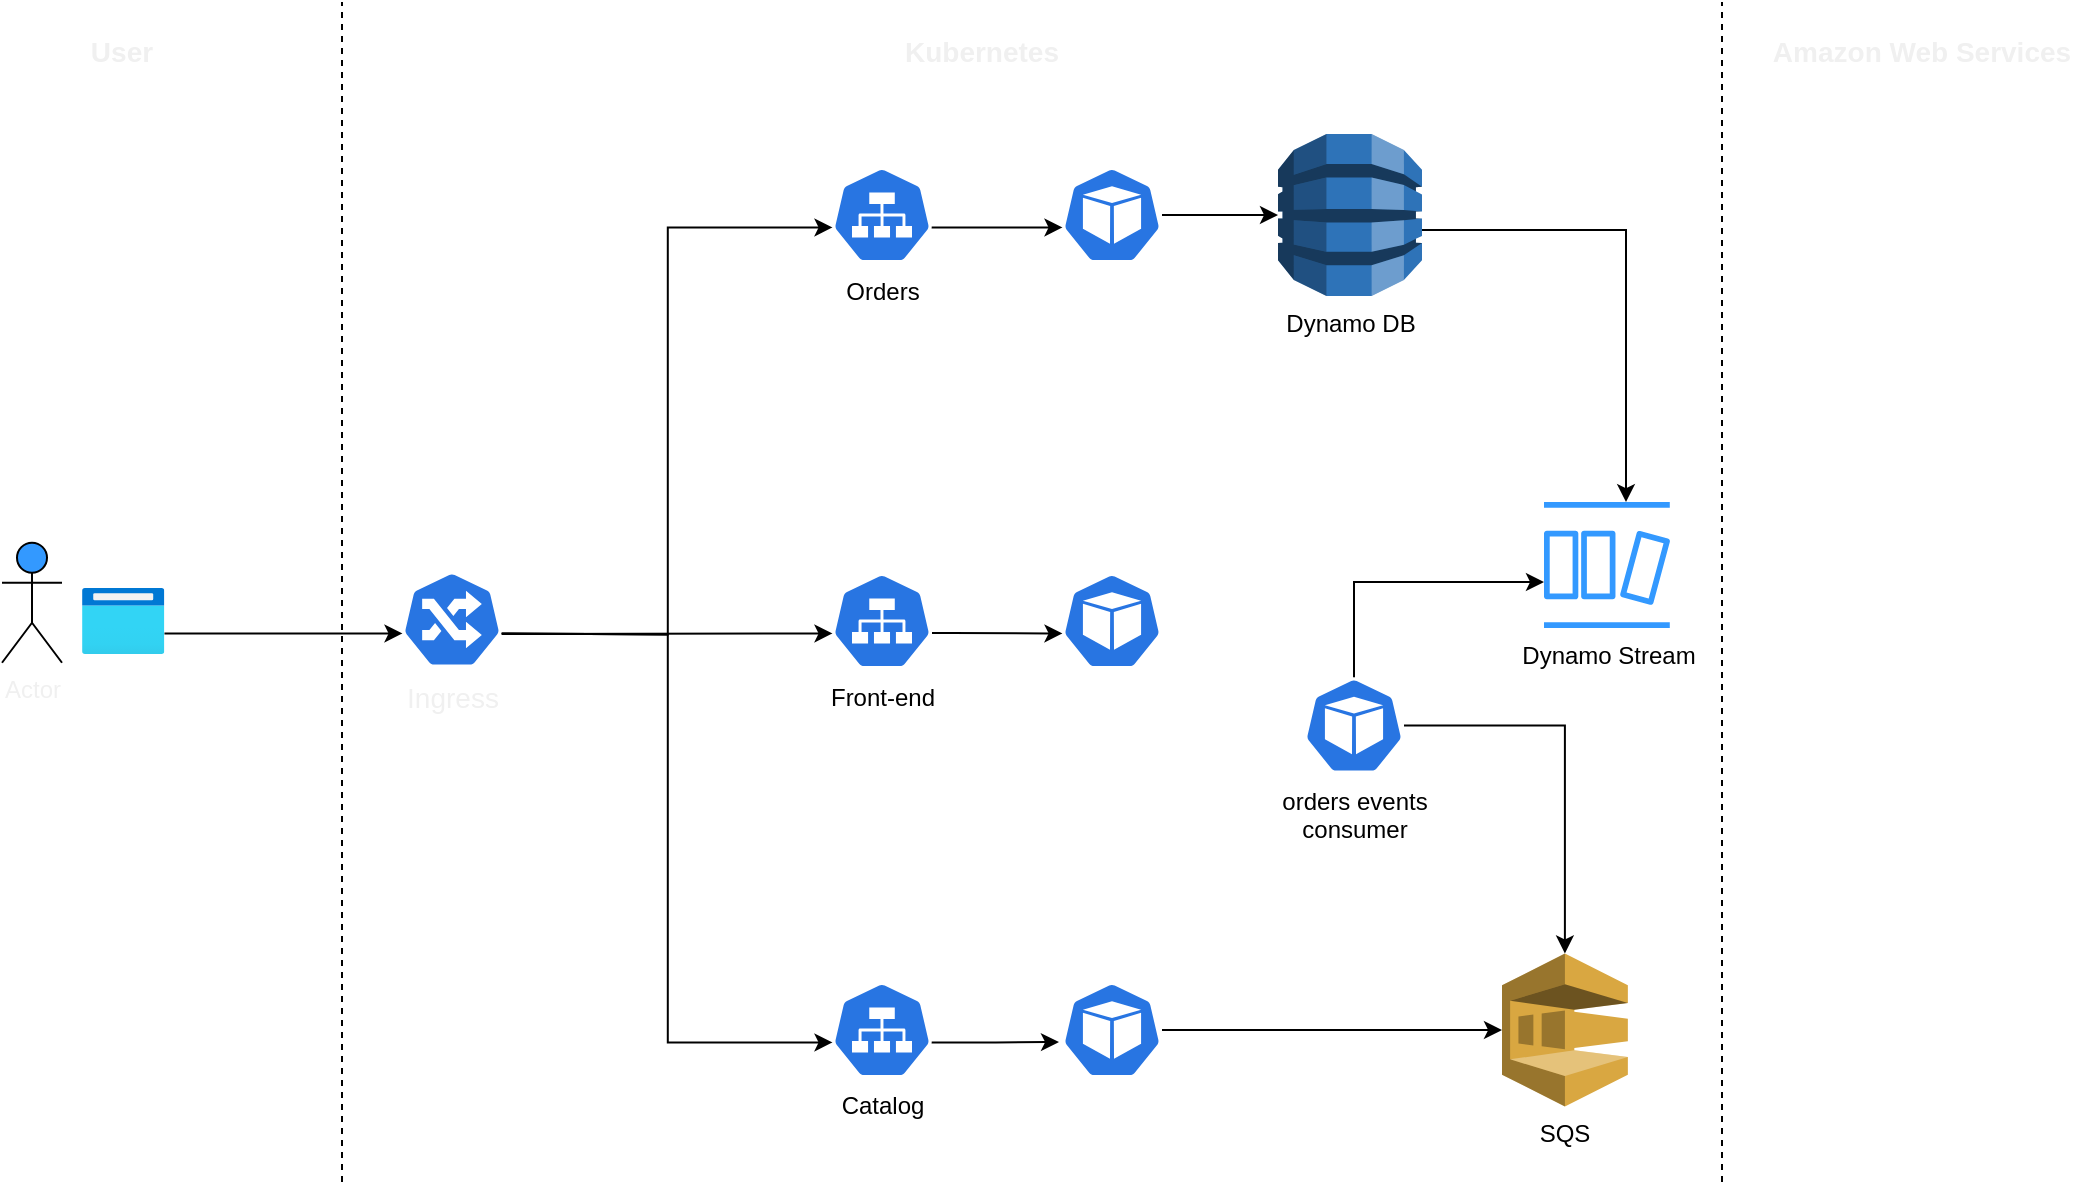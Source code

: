 <mxfile version="20.3.0" type="device" pages="3"><diagram id="LURpHjMVgLp3vt8OxQQe" name="state of the art - architecture"><mxGraphModel dx="1635" dy="968" grid="1" gridSize="10" guides="1" tooltips="1" connect="1" arrows="1" fold="1" page="1" pageScale="1" pageWidth="1169" pageHeight="827" math="0" shadow="0"><root><mxCell id="0"/><mxCell id="1" parent="0"/><mxCell id="G-2jnzjaqK_SUzTpdWfd-1" style="edgeStyle=orthogonalEdgeStyle;rounded=0;orthogonalLoop=1;jettySize=auto;html=1;" parent="1" source="L5nXGzB198jqmsUZRgFJ-2" target="wuwhMiPYtJ5AmwafnnV1-6" edge="1"><mxGeometry relative="1" as="geometry"/></mxCell><mxCell id="L5nXGzB198jqmsUZRgFJ-2" value="" style="sketch=0;html=1;dashed=0;whitespace=wrap;fillColor=#2875E2;strokeColor=#ffffff;points=[[0.005,0.63,0],[0.1,0.2,0],[0.9,0.2,0],[0.5,0,0],[0.995,0.63,0],[0.72,0.99,0],[0.5,1,0],[0.28,0.99,0]];shape=mxgraph.kubernetes.icon;prIcon=pod;verticalAlign=top;labelPosition=center;verticalLabelPosition=bottom;align=center;" parent="1" vertex="1"><mxGeometry x="560" y="242.5" width="50" height="48" as="geometry"/></mxCell><mxCell id="7RCWpFSDYaZzwiNU-_pe-1" style="edgeStyle=orthogonalEdgeStyle;rounded=0;orthogonalLoop=1;jettySize=auto;html=1;" parent="1" source="L5nXGzB198jqmsUZRgFJ-4" target="Q5NCvrnIoK_LNd7GcU_--1" edge="1"><mxGeometry relative="1" as="geometry"/></mxCell><mxCell id="L5nXGzB198jqmsUZRgFJ-4" value="" style="sketch=0;html=1;dashed=0;whitespace=wrap;fillColor=#2875E2;strokeColor=#ffffff;points=[[0.005,0.63,0],[0.1,0.2,0],[0.9,0.2,0],[0.5,0,0],[0.995,0.63,0],[0.72,0.99,0],[0.5,1,0],[0.28,0.99,0]];shape=mxgraph.kubernetes.icon;prIcon=pod;labelPosition=center;verticalLabelPosition=bottom;align=center;verticalAlign=top;" parent="1" vertex="1"><mxGeometry x="560" y="650" width="50" height="48" as="geometry"/></mxCell><mxCell id="L5nXGzB198jqmsUZRgFJ-37" style="edgeStyle=orthogonalEdgeStyle;rounded=0;orthogonalLoop=1;jettySize=auto;html=1;entryX=0.005;entryY=0.63;entryDx=0;entryDy=0;entryPerimeter=0;fontColor=default;exitX=0.995;exitY=0.63;exitDx=0;exitDy=0;exitPerimeter=0;" parent="1" source="L5nXGzB198jqmsUZRgFJ-29" target="L5nXGzB198jqmsUZRgFJ-2" edge="1"><mxGeometry relative="1" as="geometry"/></mxCell><mxCell id="L5nXGzB198jqmsUZRgFJ-29" value="&lt;div style=&quot;text-align: start;&quot;&gt;Orders&lt;/div&gt;" style="sketch=0;html=1;dashed=0;whitespace=wrap;fillColor=#2875E2;strokeColor=#ffffff;points=[[0.005,0.63,0],[0.1,0.2,0],[0.9,0.2,0],[0.5,0,0],[0.995,0.63,0],[0.72,0.99,0],[0.5,1,0],[0.28,0.99,0]];shape=mxgraph.kubernetes.icon;prIcon=svc;labelBackgroundColor=none;fontColor=default;labelPosition=center;verticalLabelPosition=bottom;align=center;verticalAlign=top;" parent="1" vertex="1"><mxGeometry x="445" y="242.5" width="50" height="48" as="geometry"/></mxCell><mxCell id="L5nXGzB198jqmsUZRgFJ-32" style="edgeStyle=orthogonalEdgeStyle;rounded=0;orthogonalLoop=1;jettySize=auto;html=1;fontColor=default;exitX=0.995;exitY=0.63;exitDx=0;exitDy=0;exitPerimeter=0;" parent="1" source="L5nXGzB198jqmsUZRgFJ-31" edge="1"><mxGeometry relative="1" as="geometry"><mxPoint x="558.5" y="680" as="targetPoint"/></mxGeometry></mxCell><mxCell id="L5nXGzB198jqmsUZRgFJ-31" value="Catalog" style="sketch=0;html=1;dashed=0;whitespace=wrap;fillColor=#2875E2;strokeColor=#ffffff;points=[[0.005,0.63,0],[0.1,0.2,0],[0.9,0.2,0],[0.5,0,0],[0.995,0.63,0],[0.72,0.99,0],[0.5,1,0],[0.28,0.99,0]];shape=mxgraph.kubernetes.icon;prIcon=svc;labelBackgroundColor=none;fontColor=default;labelPosition=center;verticalLabelPosition=bottom;align=center;verticalAlign=top;" parent="1" vertex="1"><mxGeometry x="445" y="650" width="50" height="48" as="geometry"/></mxCell><mxCell id="L5nXGzB198jqmsUZRgFJ-40" value="Actor" style="shape=umlActor;verticalLabelPosition=bottom;verticalAlign=top;html=1;outlineConnect=0;labelBackgroundColor=none;fontColor=#F0F0F0;fillColor=#3399FF;" parent="1" vertex="1"><mxGeometry x="30" y="430.38" width="30" height="60" as="geometry"/></mxCell><mxCell id="L5nXGzB198jqmsUZRgFJ-44" value="" style="endArrow=none;dashed=1;html=1;rounded=0;fontColor=#F0F0F0;" parent="1" edge="1"><mxGeometry width="50" height="50" relative="1" as="geometry"><mxPoint x="200" y="750" as="sourcePoint"/><mxPoint x="200" y="160" as="targetPoint"/></mxGeometry></mxCell><mxCell id="L5nXGzB198jqmsUZRgFJ-46" value="" style="endArrow=none;dashed=1;html=1;rounded=0;fontColor=#F0F0F0;" parent="1" edge="1"><mxGeometry width="50" height="50" relative="1" as="geometry"><mxPoint x="890" y="750" as="sourcePoint"/><mxPoint x="890" y="160" as="targetPoint"/></mxGeometry></mxCell><mxCell id="L5nXGzB198jqmsUZRgFJ-47" value="&lt;b&gt;User&lt;/b&gt;" style="text;html=1;strokeColor=none;fillColor=none;align=center;verticalAlign=middle;whiteSpace=wrap;rounded=0;labelBackgroundColor=none;fontColor=#F0F0F0;fontSize=14;" parent="1" vertex="1"><mxGeometry x="60" y="170" width="60" height="30" as="geometry"/></mxCell><mxCell id="L5nXGzB198jqmsUZRgFJ-48" value="&lt;b&gt;Kubernetes&lt;/b&gt;" style="text;html=1;strokeColor=none;fillColor=none;align=center;verticalAlign=middle;whiteSpace=wrap;rounded=0;labelBackgroundColor=none;fontColor=#F0F0F0;fontSize=14;" parent="1" vertex="1"><mxGeometry x="490" y="170" width="60" height="30" as="geometry"/></mxCell><mxCell id="L5nXGzB198jqmsUZRgFJ-49" value="&lt;b&gt;Amazon Web Services&lt;/b&gt;" style="text;html=1;strokeColor=none;fillColor=none;align=center;verticalAlign=middle;whiteSpace=wrap;rounded=0;labelBackgroundColor=none;fontColor=#F0F0F0;fontSize=14;" parent="1" vertex="1"><mxGeometry x="910" y="170" width="160" height="30" as="geometry"/></mxCell><mxCell id="Vsvx7D7dvz046QKCsdVy-6" style="edgeStyle=orthogonalEdgeStyle;rounded=0;orthogonalLoop=1;jettySize=auto;html=1;entryX=0.005;entryY=0.63;entryDx=0;entryDy=0;entryPerimeter=0;" parent="1" source="L5nXGzB198jqmsUZRgFJ-55" edge="1"><mxGeometry relative="1" as="geometry"><mxPoint x="230.25" y="475.74" as="targetPoint"/><Array as="points"><mxPoint x="171" y="476"/></Array></mxGeometry></mxCell><mxCell id="L5nXGzB198jqmsUZRgFJ-55" value="" style="aspect=fixed;html=1;points=[];align=center;image;fontSize=12;image=img/lib/azure2/general/Browser.svg;labelBackgroundColor=none;fontColor=#F0F0F0;fillColor=#3399FF;" parent="1" vertex="1"><mxGeometry x="70" y="453.01" width="41.22" height="32.98" as="geometry"/></mxCell><mxCell id="L5nXGzB198jqmsUZRgFJ-58" style="edgeStyle=orthogonalEdgeStyle;rounded=0;orthogonalLoop=1;jettySize=auto;html=1;entryX=0.005;entryY=0.63;entryDx=0;entryDy=0;entryPerimeter=0;fontSize=14;fontColor=#F0F0F0;" parent="1" source="L5nXGzB198jqmsUZRgFJ-56" target="L5nXGzB198jqmsUZRgFJ-57" edge="1"><mxGeometry relative="1" as="geometry"><Array as="points"><mxPoint x="505" y="475.5"/><mxPoint x="505" y="475.5"/></Array></mxGeometry></mxCell><mxCell id="L5nXGzB198jqmsUZRgFJ-56" value="&lt;div style=&quot;text-align: start;&quot;&gt;Front-end&lt;/div&gt;" style="sketch=0;html=1;dashed=0;whitespace=wrap;fillColor=#2875E2;strokeColor=#ffffff;points=[[0.005,0.63,0],[0.1,0.2,0],[0.9,0.2,0],[0.5,0,0],[0.995,0.63,0],[0.72,0.99,0],[0.5,1,0],[0.28,0.99,0]];shape=mxgraph.kubernetes.icon;prIcon=svc;labelBackgroundColor=none;fontColor=default;labelPosition=center;verticalLabelPosition=bottom;align=center;verticalAlign=top;" parent="1" vertex="1"><mxGeometry x="445" y="445.5" width="50" height="48" as="geometry"/></mxCell><mxCell id="L5nXGzB198jqmsUZRgFJ-57" value="" style="sketch=0;html=1;dashed=0;whitespace=wrap;fillColor=#2875E2;strokeColor=#ffffff;points=[[0.005,0.63,0],[0.1,0.2,0],[0.9,0.2,0],[0.5,0,0],[0.995,0.63,0],[0.72,0.99,0],[0.5,1,0],[0.28,0.99,0]];shape=mxgraph.kubernetes.icon;prIcon=pod;verticalAlign=top;labelPosition=center;verticalLabelPosition=bottom;align=center;" parent="1" vertex="1"><mxGeometry x="560" y="445.5" width="50" height="48" as="geometry"/></mxCell><mxCell id="Vsvx7D7dvz046QKCsdVy-3" style="edgeStyle=orthogonalEdgeStyle;rounded=0;orthogonalLoop=1;jettySize=auto;html=1;entryX=0.005;entryY=0.63;entryDx=0;entryDy=0;entryPerimeter=0;" parent="1" target="L5nXGzB198jqmsUZRgFJ-56" edge="1"><mxGeometry relative="1" as="geometry"><mxPoint x="280" y="476" as="sourcePoint"/><mxPoint x="350.25" y="475.74" as="targetPoint"/><Array as="points"><mxPoint x="290" y="476"/></Array></mxGeometry></mxCell><mxCell id="Vsvx7D7dvz046QKCsdVy-4" style="edgeStyle=orthogonalEdgeStyle;rounded=0;orthogonalLoop=1;jettySize=auto;html=1;entryX=0.005;entryY=0.63;entryDx=0;entryDy=0;entryPerimeter=0;exitX=0.995;exitY=0.63;exitDx=0;exitDy=0;exitPerimeter=0;" parent="1" target="L5nXGzB198jqmsUZRgFJ-29" edge="1"><mxGeometry relative="1" as="geometry"><mxPoint x="279.75" y="475.74" as="sourcePoint"/><mxPoint x="350.25" y="272.74" as="targetPoint"/></mxGeometry></mxCell><mxCell id="Vsvx7D7dvz046QKCsdVy-5" value="" style="edgeStyle=orthogonalEdgeStyle;rounded=0;orthogonalLoop=1;jettySize=auto;html=1;entryX=0.005;entryY=0.63;entryDx=0;entryDy=0;entryPerimeter=0;exitX=0.995;exitY=0.63;exitDx=0;exitDy=0;exitPerimeter=0;" parent="1" target="L5nXGzB198jqmsUZRgFJ-31" edge="1"><mxGeometry relative="1" as="geometry"><mxPoint x="279.75" y="475.74" as="sourcePoint"/><mxPoint x="350.25" y="680.24" as="targetPoint"/><Array as="points"/></mxGeometry></mxCell><mxCell id="Vsvx7D7dvz046QKCsdVy-7" value="Ingress" style="sketch=0;html=1;dashed=0;whitespace=wrap;fillColor=#2875E2;strokeColor=#ffffff;points=[[0.005,0.63,0],[0.1,0.2,0],[0.9,0.2,0],[0.5,0,0],[0.995,0.63,0],[0.72,0.99,0],[0.5,1,0],[0.28,0.99,0]];shape=mxgraph.kubernetes.icon;prIcon=ing;labelBackgroundColor=none;fontSize=14;fontColor=#F0F0F0;labelPosition=center;verticalLabelPosition=bottom;align=center;verticalAlign=top;" parent="1" vertex="1"><mxGeometry x="230" y="444.75" width="50" height="48" as="geometry"/></mxCell><mxCell id="wuwhMiPYtJ5AmwafnnV1-1" style="edgeStyle=orthogonalEdgeStyle;rounded=0;orthogonalLoop=1;jettySize=auto;html=1;" parent="1" source="wuwhMiPYtJ5AmwafnnV1-6" target="wuwhMiPYtJ5AmwafnnV1-2" edge="1"><mxGeometry relative="1" as="geometry"><mxPoint x="1046" y="274" as="sourcePoint"/><Array as="points"><mxPoint x="842" y="274"/></Array></mxGeometry></mxCell><mxCell id="wuwhMiPYtJ5AmwafnnV1-2" value="&lt;font&gt;Dynamo Stream&lt;/font&gt;" style="sketch=0;outlineConnect=0;fontColor=default;gradientColor=none;fillColor=#3399FF;strokeColor=none;dashed=0;verticalLabelPosition=bottom;verticalAlign=top;align=center;html=1;fontSize=12;fontStyle=0;aspect=fixed;pointerEvents=1;shape=mxgraph.aws4.dynamodb_stream;labelBackgroundColor=none;" parent="1" vertex="1"><mxGeometry x="801" y="410" width="63" height="63" as="geometry"/></mxCell><mxCell id="wuwhMiPYtJ5AmwafnnV1-4" style="edgeStyle=orthogonalEdgeStyle;rounded=0;orthogonalLoop=1;jettySize=auto;html=1;fontColor=#F0F0F0;" parent="1" source="wuwhMiPYtJ5AmwafnnV1-5" target="wuwhMiPYtJ5AmwafnnV1-2" edge="1"><mxGeometry relative="1" as="geometry"><Array as="points"><mxPoint x="706" y="450"/></Array></mxGeometry></mxCell><mxCell id="0Z6SzCxvr5XMrAXjqDBz-1" style="edgeStyle=orthogonalEdgeStyle;rounded=0;orthogonalLoop=1;jettySize=auto;html=1;" parent="1" source="wuwhMiPYtJ5AmwafnnV1-5" target="Q5NCvrnIoK_LNd7GcU_--1" edge="1"><mxGeometry relative="1" as="geometry"/></mxCell><mxCell id="wuwhMiPYtJ5AmwafnnV1-5" value="orders events&lt;br&gt;consumer" style="sketch=0;html=1;dashed=0;whitespace=wrap;fillColor=#2875E2;strokeColor=#ffffff;points=[[0.005,0.63,0],[0.1,0.2,0],[0.9,0.2,0],[0.5,0,0],[0.995,0.63,0],[0.72,0.99,0],[0.5,1,0],[0.28,0.99,0]];shape=mxgraph.kubernetes.icon;prIcon=pod;labelPosition=center;verticalLabelPosition=bottom;align=center;verticalAlign=top;" parent="1" vertex="1"><mxGeometry x="681" y="497.75" width="50" height="48" as="geometry"/></mxCell><mxCell id="wuwhMiPYtJ5AmwafnnV1-6" value="Dynamo DB" style="outlineConnect=0;dashed=0;verticalLabelPosition=bottom;verticalAlign=top;align=center;html=1;shape=mxgraph.aws3.dynamo_db;fillColor=#2E73B8;gradientColor=none;" parent="1" vertex="1"><mxGeometry x="668" y="226" width="72" height="81" as="geometry"/></mxCell><mxCell id="Q5NCvrnIoK_LNd7GcU_--1" value="SQS" style="outlineConnect=0;dashed=0;verticalLabelPosition=bottom;verticalAlign=top;align=center;html=1;shape=mxgraph.aws3.sqs;fillColor=#D9A741;gradientColor=none;aspect=fixed;" parent="1" vertex="1"><mxGeometry x="780.0" y="635.75" width="62.93" height="76.5" as="geometry"/></mxCell></root></mxGraphModel></diagram><diagram name="final architecture" id="RD5GWfpk1KqrJjIzJYlq"><mxGraphModel dx="1635" dy="968" grid="1" gridSize="10" guides="1" tooltips="1" connect="1" arrows="1" fold="1" page="1" pageScale="1" pageWidth="1169" pageHeight="827" math="0" shadow="0"><root><mxCell id="xWNHmo7lcGDob1Wphrif-0"/><mxCell id="xWNHmo7lcGDob1Wphrif-1" parent="xWNHmo7lcGDob1Wphrif-0"/><mxCell id="xWNHmo7lcGDob1Wphrif-2" style="edgeStyle=orthogonalEdgeStyle;rounded=0;orthogonalLoop=1;jettySize=auto;html=1;entryX=0;entryY=0.5;entryDx=0;entryDy=0;entryPerimeter=0;" parent="xWNHmo7lcGDob1Wphrif-1" source="xWNHmo7lcGDob1Wphrif-3" target="xWNHmo7lcGDob1Wphrif-13" edge="1"><mxGeometry relative="1" as="geometry"><mxPoint x="717" y="274" as="targetPoint"/><Array as="points"><mxPoint x="730" y="274"/><mxPoint x="730" y="274"/></Array></mxGeometry></mxCell><mxCell id="xWNHmo7lcGDob1Wphrif-3" value="" style="sketch=0;html=1;dashed=0;whitespace=wrap;fillColor=#2875E2;strokeColor=#ffffff;points=[[0.005,0.63,0],[0.1,0.2,0],[0.9,0.2,0],[0.5,0,0],[0.995,0.63,0],[0.72,0.99,0],[0.5,1,0],[0.28,0.99,0]];shape=mxgraph.kubernetes.icon;prIcon=pod;verticalAlign=top;labelPosition=center;verticalLabelPosition=bottom;align=center;" parent="xWNHmo7lcGDob1Wphrif-1" vertex="1"><mxGeometry x="560" y="242.5" width="50" height="48" as="geometry"/></mxCell><mxCell id="xWNHmo7lcGDob1Wphrif-4" style="edgeStyle=orthogonalEdgeStyle;rounded=0;orthogonalLoop=1;jettySize=auto;html=1;fontColor=#FFFFFF;" parent="xWNHmo7lcGDob1Wphrif-1" source="xWNHmo7lcGDob1Wphrif-6" target="xWNHmo7lcGDob1Wphrif-14" edge="1"><mxGeometry relative="1" as="geometry"><Array as="points"><mxPoint x="671.5" y="681.5"/><mxPoint x="671.5" y="681.5"/></Array></mxGeometry></mxCell><mxCell id="xWNHmo7lcGDob1Wphrif-5" style="edgeStyle=orthogonalEdgeStyle;rounded=0;orthogonalLoop=1;jettySize=auto;html=1;fontColor=#F0F0F0;" parent="xWNHmo7lcGDob1Wphrif-1" source="xWNHmo7lcGDob1Wphrif-6" target="Ji62Ph9Sp2tpuD9pwF7B-0" edge="1"><mxGeometry relative="1" as="geometry"><Array as="points"><mxPoint x="584" y="577"/></Array><mxPoint x="860" y="576.72" as="targetPoint"/></mxGeometry></mxCell><mxCell id="xWNHmo7lcGDob1Wphrif-6" value="" style="sketch=0;html=1;dashed=0;whitespace=wrap;fillColor=#2875E2;strokeColor=#ffffff;points=[[0.005,0.63,0],[0.1,0.2,0],[0.9,0.2,0],[0.5,0,0],[0.995,0.63,0],[0.72,0.99,0],[0.5,1,0],[0.28,0.99,0]];shape=mxgraph.kubernetes.icon;prIcon=pod;labelPosition=center;verticalLabelPosition=bottom;align=center;verticalAlign=top;" parent="xWNHmo7lcGDob1Wphrif-1" vertex="1"><mxGeometry x="560" y="650" width="50" height="48" as="geometry"/></mxCell><mxCell id="xWNHmo7lcGDob1Wphrif-7" style="edgeStyle=orthogonalEdgeStyle;rounded=0;orthogonalLoop=1;jettySize=auto;html=1;" parent="xWNHmo7lcGDob1Wphrif-1" target="xWNHmo7lcGDob1Wphrif-8" edge="1"><mxGeometry relative="1" as="geometry"><mxPoint x="1046" y="274" as="sourcePoint"/><Array as="points"><mxPoint x="1080" y="274"/><mxPoint x="1080" y="413"/></Array></mxGeometry></mxCell><mxCell id="xWNHmo7lcGDob1Wphrif-8" value="&lt;font&gt;Dynamo Stream&lt;/font&gt;" style="sketch=0;outlineConnect=0;fontColor=default;gradientColor=none;fillColor=#3399FF;strokeColor=none;dashed=0;verticalLabelPosition=bottom;verticalAlign=top;align=center;html=1;fontSize=12;fontStyle=0;aspect=fixed;pointerEvents=1;shape=mxgraph.aws4.dynamodb_stream;labelBackgroundColor=none;" parent="xWNHmo7lcGDob1Wphrif-1" vertex="1"><mxGeometry x="860" y="381.75" width="63" height="63" as="geometry"/></mxCell><mxCell id="xWNHmo7lcGDob1Wphrif-9" style="edgeStyle=orthogonalEdgeStyle;rounded=0;orthogonalLoop=1;jettySize=auto;html=1;fontColor=#F0F0F0;entryX=0.5;entryY=0;entryDx=0;entryDy=0;entryPerimeter=0;" parent="xWNHmo7lcGDob1Wphrif-1" source="xWNHmo7lcGDob1Wphrif-11" target="Ji62Ph9Sp2tpuD9pwF7B-0" edge="1"><mxGeometry relative="1" as="geometry"><Array as="points"><mxPoint x="892" y="500"/></Array><mxPoint x="898" y="540" as="targetPoint"/></mxGeometry></mxCell><mxCell id="xWNHmo7lcGDob1Wphrif-10" style="edgeStyle=orthogonalEdgeStyle;rounded=0;orthogonalLoop=1;jettySize=auto;html=1;fontColor=#F0F0F0;" parent="xWNHmo7lcGDob1Wphrif-1" source="xWNHmo7lcGDob1Wphrif-11" target="xWNHmo7lcGDob1Wphrif-8" edge="1"><mxGeometry relative="1" as="geometry"><Array as="points"><mxPoint x="715" y="413"/></Array></mxGeometry></mxCell><mxCell id="xWNHmo7lcGDob1Wphrif-11" value="orders events&lt;br&gt;consumer" style="sketch=0;html=1;dashed=0;whitespace=wrap;fillColor=#2875E2;strokeColor=#ffffff;points=[[0.005,0.63,0],[0.1,0.2,0],[0.9,0.2,0],[0.5,0,0],[0.995,0.63,0],[0.72,0.99,0],[0.5,1,0],[0.28,0.99,0]];shape=mxgraph.kubernetes.icon;prIcon=pod;labelPosition=center;verticalLabelPosition=bottom;align=center;verticalAlign=top;" parent="xWNHmo7lcGDob1Wphrif-1" vertex="1"><mxGeometry x="689" y="470" width="50" height="48" as="geometry"/></mxCell><mxCell id="xWNHmo7lcGDob1Wphrif-13" value="Dynamo DB" style="outlineConnect=0;dashed=0;verticalLabelPosition=bottom;verticalAlign=top;align=center;html=1;shape=mxgraph.aws3.dynamo_db;fillColor=#2E73B8;gradientColor=none;" parent="xWNHmo7lcGDob1Wphrif-1" vertex="1"><mxGeometry x="968" y="233.5" width="72" height="81" as="geometry"/></mxCell><mxCell id="xWNHmo7lcGDob1Wphrif-14" value="" style="outlineConnect=0;dashed=0;verticalLabelPosition=bottom;verticalAlign=top;align=center;html=1;shape=mxgraph.aws3.postgre_sql_instance;fillColor=#2E73B8;gradientColor=none;fontColor=#FFFFFF;" parent="xWNHmo7lcGDob1Wphrif-1" vertex="1"><mxGeometry x="975.5" y="650" width="60" height="63" as="geometry"/></mxCell><mxCell id="xWNHmo7lcGDob1Wphrif-15" style="edgeStyle=orthogonalEdgeStyle;rounded=0;orthogonalLoop=1;jettySize=auto;html=1;entryX=0.005;entryY=0.63;entryDx=0;entryDy=0;entryPerimeter=0;fontColor=default;exitX=0.995;exitY=0.63;exitDx=0;exitDy=0;exitPerimeter=0;" parent="xWNHmo7lcGDob1Wphrif-1" source="xWNHmo7lcGDob1Wphrif-16" target="xWNHmo7lcGDob1Wphrif-3" edge="1"><mxGeometry relative="1" as="geometry"/></mxCell><mxCell id="xWNHmo7lcGDob1Wphrif-16" value="&lt;div style=&quot;text-align: start;&quot;&gt;Orders&lt;/div&gt;" style="sketch=0;html=1;dashed=0;whitespace=wrap;fillColor=#2875E2;strokeColor=#ffffff;points=[[0.005,0.63,0],[0.1,0.2,0],[0.9,0.2,0],[0.5,0,0],[0.995,0.63,0],[0.72,0.99,0],[0.5,1,0],[0.28,0.99,0]];shape=mxgraph.kubernetes.icon;prIcon=svc;labelBackgroundColor=none;fontColor=default;labelPosition=center;verticalLabelPosition=bottom;align=center;verticalAlign=top;" parent="xWNHmo7lcGDob1Wphrif-1" vertex="1"><mxGeometry x="445" y="242.5" width="50" height="48" as="geometry"/></mxCell><mxCell id="xWNHmo7lcGDob1Wphrif-17" style="edgeStyle=orthogonalEdgeStyle;rounded=0;orthogonalLoop=1;jettySize=auto;html=1;fontColor=default;exitX=0.995;exitY=0.63;exitDx=0;exitDy=0;exitPerimeter=0;" parent="xWNHmo7lcGDob1Wphrif-1" source="xWNHmo7lcGDob1Wphrif-18" edge="1"><mxGeometry relative="1" as="geometry"><mxPoint x="558.5" y="680" as="targetPoint"/></mxGeometry></mxCell><mxCell id="xWNHmo7lcGDob1Wphrif-18" value="Catalog" style="sketch=0;html=1;dashed=0;whitespace=wrap;fillColor=#2875E2;strokeColor=#ffffff;points=[[0.005,0.63,0],[0.1,0.2,0],[0.9,0.2,0],[0.5,0,0],[0.995,0.63,0],[0.72,0.99,0],[0.5,1,0],[0.28,0.99,0]];shape=mxgraph.kubernetes.icon;prIcon=svc;labelBackgroundColor=none;fontColor=default;labelPosition=center;verticalLabelPosition=bottom;align=center;verticalAlign=top;" parent="xWNHmo7lcGDob1Wphrif-1" vertex="1"><mxGeometry x="445" y="650" width="50" height="48" as="geometry"/></mxCell><mxCell id="xWNHmo7lcGDob1Wphrif-19" value="Actor" style="shape=umlActor;verticalLabelPosition=bottom;verticalAlign=top;html=1;outlineConnect=0;labelBackgroundColor=none;fontColor=#F0F0F0;fillColor=#3399FF;" parent="xWNHmo7lcGDob1Wphrif-1" vertex="1"><mxGeometry x="30" y="430.38" width="30" height="60" as="geometry"/></mxCell><mxCell id="xWNHmo7lcGDob1Wphrif-20" value="" style="endArrow=none;dashed=1;html=1;rounded=0;fontColor=#F0F0F0;" parent="xWNHmo7lcGDob1Wphrif-1" edge="1"><mxGeometry width="50" height="50" relative="1" as="geometry"><mxPoint x="200" y="740" as="sourcePoint"/><mxPoint x="200" y="160" as="targetPoint"/></mxGeometry></mxCell><mxCell id="xWNHmo7lcGDob1Wphrif-21" value="" style="endArrow=none;dashed=1;html=1;rounded=0;fontColor=#F0F0F0;" parent="xWNHmo7lcGDob1Wphrif-1" edge="1"><mxGeometry width="50" height="50" relative="1" as="geometry"><mxPoint x="800" y="740" as="sourcePoint"/><mxPoint x="800" y="160" as="targetPoint"/></mxGeometry></mxCell><mxCell id="xWNHmo7lcGDob1Wphrif-22" value="&lt;b&gt;User&lt;/b&gt;" style="text;html=1;strokeColor=none;fillColor=none;align=center;verticalAlign=middle;whiteSpace=wrap;rounded=0;labelBackgroundColor=none;fontColor=#F0F0F0;fontSize=14;" parent="xWNHmo7lcGDob1Wphrif-1" vertex="1"><mxGeometry x="60" y="170" width="60" height="30" as="geometry"/></mxCell><mxCell id="xWNHmo7lcGDob1Wphrif-23" value="&lt;b&gt;Kubernetes&lt;/b&gt;" style="text;html=1;strokeColor=none;fillColor=none;align=center;verticalAlign=middle;whiteSpace=wrap;rounded=0;labelBackgroundColor=none;fontColor=#F0F0F0;fontSize=14;" parent="xWNHmo7lcGDob1Wphrif-1" vertex="1"><mxGeometry x="490" y="170" width="60" height="30" as="geometry"/></mxCell><mxCell id="xWNHmo7lcGDob1Wphrif-24" value="&lt;b&gt;Amazon Web Services&lt;/b&gt;" style="text;html=1;strokeColor=none;fillColor=none;align=center;verticalAlign=middle;whiteSpace=wrap;rounded=0;labelBackgroundColor=none;fontColor=#F0F0F0;fontSize=14;" parent="xWNHmo7lcGDob1Wphrif-1" vertex="1"><mxGeometry x="910" y="170" width="160" height="30" as="geometry"/></mxCell><mxCell id="xWNHmo7lcGDob1Wphrif-25" style="edgeStyle=orthogonalEdgeStyle;rounded=0;orthogonalLoop=1;jettySize=auto;html=1;entryX=0.005;entryY=0.63;entryDx=0;entryDy=0;entryPerimeter=0;" parent="xWNHmo7lcGDob1Wphrif-1" source="xWNHmo7lcGDob1Wphrif-26" edge="1"><mxGeometry relative="1" as="geometry"><mxPoint x="230.25" y="475.74" as="targetPoint"/><Array as="points"><mxPoint x="171" y="476"/></Array></mxGeometry></mxCell><mxCell id="xWNHmo7lcGDob1Wphrif-26" value="" style="aspect=fixed;html=1;points=[];align=center;image;fontSize=12;image=img/lib/azure2/general/Browser.svg;labelBackgroundColor=none;fontColor=#F0F0F0;fillColor=#3399FF;" parent="xWNHmo7lcGDob1Wphrif-1" vertex="1"><mxGeometry x="70" y="453.01" width="41.22" height="32.98" as="geometry"/></mxCell><mxCell id="xWNHmo7lcGDob1Wphrif-27" style="edgeStyle=orthogonalEdgeStyle;rounded=0;orthogonalLoop=1;jettySize=auto;html=1;entryX=0.005;entryY=0.63;entryDx=0;entryDy=0;entryPerimeter=0;fontSize=14;fontColor=#F0F0F0;" parent="xWNHmo7lcGDob1Wphrif-1" source="xWNHmo7lcGDob1Wphrif-28" target="xWNHmo7lcGDob1Wphrif-29" edge="1"><mxGeometry relative="1" as="geometry"><Array as="points"><mxPoint x="505" y="475.5"/><mxPoint x="505" y="475.5"/></Array></mxGeometry></mxCell><mxCell id="xWNHmo7lcGDob1Wphrif-28" value="&lt;div style=&quot;text-align: start;&quot;&gt;Front-end&lt;/div&gt;" style="sketch=0;html=1;dashed=0;whitespace=wrap;fillColor=#2875E2;strokeColor=#ffffff;points=[[0.005,0.63,0],[0.1,0.2,0],[0.9,0.2,0],[0.5,0,0],[0.995,0.63,0],[0.72,0.99,0],[0.5,1,0],[0.28,0.99,0]];shape=mxgraph.kubernetes.icon;prIcon=svc;labelBackgroundColor=none;fontColor=default;labelPosition=center;verticalLabelPosition=bottom;align=center;verticalAlign=top;" parent="xWNHmo7lcGDob1Wphrif-1" vertex="1"><mxGeometry x="445" y="445.5" width="50" height="48" as="geometry"/></mxCell><mxCell id="xWNHmo7lcGDob1Wphrif-29" value="" style="sketch=0;html=1;dashed=0;whitespace=wrap;fillColor=#2875E2;strokeColor=#ffffff;points=[[0.005,0.63,0],[0.1,0.2,0],[0.9,0.2,0],[0.5,0,0],[0.995,0.63,0],[0.72,0.99,0],[0.5,1,0],[0.28,0.99,0]];shape=mxgraph.kubernetes.icon;prIcon=pod;verticalAlign=top;labelPosition=center;verticalLabelPosition=bottom;align=center;" parent="xWNHmo7lcGDob1Wphrif-1" vertex="1"><mxGeometry x="560" y="445.5" width="50" height="48" as="geometry"/></mxCell><mxCell id="xWNHmo7lcGDob1Wphrif-30" value="" style="outlineConnect=0;dashed=0;verticalLabelPosition=bottom;verticalAlign=top;align=center;html=1;shape=mxgraph.aws3.iam;fillColor=#759C3E;gradientColor=none;labelBackgroundColor=none;fontSize=14;fontColor=#F0F0F0;" parent="xWNHmo7lcGDob1Wphrif-1" vertex="1"><mxGeometry x="610" y="280" width="10" height="21" as="geometry"/></mxCell><mxCell id="xWNHmo7lcGDob1Wphrif-31" value="" style="outlineConnect=0;dashed=0;verticalLabelPosition=bottom;verticalAlign=top;align=center;html=1;shape=mxgraph.aws3.iam;fillColor=#759C3E;gradientColor=none;labelBackgroundColor=none;fontSize=14;fontColor=#F0F0F0;" parent="xWNHmo7lcGDob1Wphrif-1" vertex="1"><mxGeometry x="740" y="472.5" width="10" height="21" as="geometry"/></mxCell><mxCell id="xWNHmo7lcGDob1Wphrif-32" value="" style="outlineConnect=0;dashed=0;verticalLabelPosition=bottom;verticalAlign=top;align=center;html=1;shape=mxgraph.aws3.iam;fillColor=#759C3E;gradientColor=none;labelBackgroundColor=none;fontSize=14;fontColor=#F0F0F0;" parent="xWNHmo7lcGDob1Wphrif-1" vertex="1"><mxGeometry x="590" y="629" width="10" height="21" as="geometry"/></mxCell><mxCell id="xWNHmo7lcGDob1Wphrif-33" value="" style="outlineConnect=0;dashed=0;verticalLabelPosition=bottom;verticalAlign=top;align=center;html=1;shape=mxgraph.aws3.iam;fillColor=#759C3E;gradientColor=none;labelBackgroundColor=none;fontSize=14;fontColor=#F0F0F0;" parent="xWNHmo7lcGDob1Wphrif-1" vertex="1"><mxGeometry x="700" y="444.75" width="10" height="21" as="geometry"/></mxCell><mxCell id="xWNHmo7lcGDob1Wphrif-34" style="edgeStyle=orthogonalEdgeStyle;rounded=0;orthogonalLoop=1;jettySize=auto;html=1;entryX=0.005;entryY=0.63;entryDx=0;entryDy=0;entryPerimeter=0;" parent="xWNHmo7lcGDob1Wphrif-1" target="xWNHmo7lcGDob1Wphrif-28" edge="1"><mxGeometry relative="1" as="geometry"><mxPoint x="280" y="476" as="sourcePoint"/><mxPoint x="350.25" y="475.74" as="targetPoint"/><Array as="points"><mxPoint x="290" y="476"/></Array></mxGeometry></mxCell><mxCell id="xWNHmo7lcGDob1Wphrif-35" style="edgeStyle=orthogonalEdgeStyle;rounded=0;orthogonalLoop=1;jettySize=auto;html=1;entryX=0.005;entryY=0.63;entryDx=0;entryDy=0;entryPerimeter=0;exitX=0.995;exitY=0.63;exitDx=0;exitDy=0;exitPerimeter=0;" parent="xWNHmo7lcGDob1Wphrif-1" target="xWNHmo7lcGDob1Wphrif-16" edge="1"><mxGeometry relative="1" as="geometry"><mxPoint x="279.75" y="475.74" as="sourcePoint"/><mxPoint x="350.25" y="272.74" as="targetPoint"/></mxGeometry></mxCell><mxCell id="xWNHmo7lcGDob1Wphrif-36" value="" style="edgeStyle=orthogonalEdgeStyle;rounded=0;orthogonalLoop=1;jettySize=auto;html=1;entryX=0.005;entryY=0.63;entryDx=0;entryDy=0;entryPerimeter=0;exitX=0.995;exitY=0.63;exitDx=0;exitDy=0;exitPerimeter=0;" parent="xWNHmo7lcGDob1Wphrif-1" target="xWNHmo7lcGDob1Wphrif-18" edge="1"><mxGeometry relative="1" as="geometry"><mxPoint x="279.75" y="475.74" as="sourcePoint"/><mxPoint x="350.25" y="680.24" as="targetPoint"/><Array as="points"/></mxGeometry></mxCell><mxCell id="xWNHmo7lcGDob1Wphrif-37" value="Ingress" style="sketch=0;html=1;dashed=0;whitespace=wrap;fillColor=#2875E2;strokeColor=#ffffff;points=[[0.005,0.63,0],[0.1,0.2,0],[0.9,0.2,0],[0.5,0,0],[0.995,0.63,0],[0.72,0.99,0],[0.5,1,0],[0.28,0.99,0]];shape=mxgraph.kubernetes.icon;prIcon=ing;labelBackgroundColor=none;fontSize=14;fontColor=#F0F0F0;labelPosition=center;verticalLabelPosition=bottom;align=center;verticalAlign=top;" parent="xWNHmo7lcGDob1Wphrif-1" vertex="1"><mxGeometry x="230" y="444.75" width="50" height="48" as="geometry"/></mxCell><mxCell id="Ji62Ph9Sp2tpuD9pwF7B-0" value="SQS" style="outlineConnect=0;dashed=0;verticalLabelPosition=bottom;verticalAlign=top;align=center;html=1;shape=mxgraph.aws3.sqs;fillColor=#D9A741;gradientColor=none;aspect=fixed;" parent="xWNHmo7lcGDob1Wphrif-1" vertex="1"><mxGeometry x="860.07" y="540" width="62.93" height="76.5" as="geometry"/></mxCell></root></mxGraphModel></diagram><diagram id="kOkX8glZ3pB3fKd_anpy" name="final architecture lambda"><mxGraphModel dx="1635" dy="968" grid="1" gridSize="10" guides="1" tooltips="1" connect="1" arrows="1" fold="1" page="1" pageScale="1" pageWidth="1169" pageHeight="827" math="0" shadow="0"><root><mxCell id="0"/><mxCell id="1" parent="0"/><mxCell id="MGJrxq764g4UwGD0b3XC-1" style="edgeStyle=orthogonalEdgeStyle;rounded=0;orthogonalLoop=1;jettySize=auto;html=1;entryX=0;entryY=0.5;entryDx=0;entryDy=0;entryPerimeter=0;" edge="1" parent="1" source="MGJrxq764g4UwGD0b3XC-2" target="MGJrxq764g4UwGD0b3XC-9"><mxGeometry relative="1" as="geometry"><mxPoint x="717" y="214" as="targetPoint"/><Array as="points"><mxPoint x="730" y="214"/><mxPoint x="730" y="214"/></Array></mxGeometry></mxCell><mxCell id="MGJrxq764g4UwGD0b3XC-2" value="" style="sketch=0;html=1;dashed=0;whitespace=wrap;fillColor=#2875E2;strokeColor=#ffffff;points=[[0.005,0.63,0],[0.1,0.2,0],[0.9,0.2,0],[0.5,0,0],[0.995,0.63,0],[0.72,0.99,0],[0.5,1,0],[0.28,0.99,0]];shape=mxgraph.kubernetes.icon;prIcon=pod;verticalAlign=top;labelPosition=center;verticalLabelPosition=bottom;align=center;" vertex="1" parent="1"><mxGeometry x="560" y="182.5" width="50" height="48" as="geometry"/></mxCell><mxCell id="MGJrxq764g4UwGD0b3XC-3" style="edgeStyle=orthogonalEdgeStyle;rounded=0;orthogonalLoop=1;jettySize=auto;html=1;fontColor=#FFFFFF;" edge="1" parent="1" source="MGJrxq764g4UwGD0b3XC-5" target="MGJrxq764g4UwGD0b3XC-10"><mxGeometry relative="1" as="geometry"><Array as="points"><mxPoint x="671.5" y="621.5"/><mxPoint x="671.5" y="621.5"/></Array></mxGeometry></mxCell><mxCell id="MGJrxq764g4UwGD0b3XC-4" style="edgeStyle=orthogonalEdgeStyle;rounded=0;orthogonalLoop=1;jettySize=auto;html=1;fontColor=#F0F0F0;" edge="1" parent="1" source="MGJrxq764g4UwGD0b3XC-5" target="MGJrxq764g4UwGD0b3XC-32"><mxGeometry relative="1" as="geometry"><Array as="points"><mxPoint x="584" y="500"/></Array><mxPoint x="860" y="516.72" as="targetPoint"/></mxGeometry></mxCell><mxCell id="MGJrxq764g4UwGD0b3XC-5" value="" style="sketch=0;html=1;dashed=0;whitespace=wrap;fillColor=#2875E2;strokeColor=#ffffff;points=[[0.005,0.63,0],[0.1,0.2,0],[0.9,0.2,0],[0.5,0,0],[0.995,0.63,0],[0.72,0.99,0],[0.5,1,0],[0.28,0.99,0]];shape=mxgraph.kubernetes.icon;prIcon=pod;labelPosition=center;verticalLabelPosition=bottom;align=center;verticalAlign=top;" vertex="1" parent="1"><mxGeometry x="560" y="590" width="50" height="48" as="geometry"/></mxCell><mxCell id="MGJrxq764g4UwGD0b3XC-6" style="edgeStyle=orthogonalEdgeStyle;rounded=0;orthogonalLoop=1;jettySize=auto;html=1;" edge="1" parent="1" target="MGJrxq764g4UwGD0b3XC-8"><mxGeometry relative="1" as="geometry"><mxPoint x="1046" y="214" as="sourcePoint"/><Array as="points"><mxPoint x="1080" y="214"/><mxPoint x="1080" y="353"/></Array></mxGeometry></mxCell><mxCell id="MGJrxq764g4UwGD0b3XC-7" style="edgeStyle=orthogonalEdgeStyle;rounded=0;orthogonalLoop=1;jettySize=auto;html=1;" edge="1" parent="1" source="MGJrxq764g4UwGD0b3XC-8" target="MGJrxq764g4UwGD0b3XC-34"><mxGeometry relative="1" as="geometry"/></mxCell><mxCell id="MGJrxq764g4UwGD0b3XC-8" value="&lt;font&gt;Dynamo Stream&lt;/font&gt;" style="sketch=0;outlineConnect=0;fontColor=default;gradientColor=none;fillColor=#3399FF;strokeColor=none;dashed=0;verticalLabelPosition=bottom;verticalAlign=top;align=center;html=1;fontSize=12;fontStyle=0;aspect=fixed;pointerEvents=1;shape=mxgraph.aws4.dynamodb_stream;labelBackgroundColor=none;" vertex="1" parent="1"><mxGeometry x="1049" y="310" width="63" height="63" as="geometry"/></mxCell><mxCell id="MGJrxq764g4UwGD0b3XC-9" value="Dynamo DB" style="outlineConnect=0;dashed=0;verticalLabelPosition=bottom;verticalAlign=top;align=center;html=1;shape=mxgraph.aws3.dynamo_db;fillColor=#2E73B8;gradientColor=none;" vertex="1" parent="1"><mxGeometry x="968" y="173.5" width="72" height="81" as="geometry"/></mxCell><mxCell id="MGJrxq764g4UwGD0b3XC-10" value="RDS DBInstance" style="outlineConnect=0;dashed=0;verticalLabelPosition=bottom;verticalAlign=top;align=center;html=1;shape=mxgraph.aws3.postgre_sql_instance;fillColor=#2E73B8;gradientColor=none;fontColor=#FFFFFF;" vertex="1" parent="1"><mxGeometry x="975.5" y="590" width="60" height="63" as="geometry"/></mxCell><mxCell id="MGJrxq764g4UwGD0b3XC-11" style="edgeStyle=orthogonalEdgeStyle;rounded=0;orthogonalLoop=1;jettySize=auto;html=1;entryX=0.005;entryY=0.63;entryDx=0;entryDy=0;entryPerimeter=0;fontColor=default;exitX=0.995;exitY=0.63;exitDx=0;exitDy=0;exitPerimeter=0;" edge="1" parent="1" source="MGJrxq764g4UwGD0b3XC-12" target="MGJrxq764g4UwGD0b3XC-2"><mxGeometry relative="1" as="geometry"/></mxCell><mxCell id="MGJrxq764g4UwGD0b3XC-12" value="&lt;div style=&quot;text-align: start;&quot;&gt;Orders&lt;/div&gt;" style="sketch=0;html=1;dashed=0;whitespace=wrap;fillColor=#2875E2;strokeColor=#ffffff;points=[[0.005,0.63,0],[0.1,0.2,0],[0.9,0.2,0],[0.5,0,0],[0.995,0.63,0],[0.72,0.99,0],[0.5,1,0],[0.28,0.99,0]];shape=mxgraph.kubernetes.icon;prIcon=svc;labelBackgroundColor=none;fontColor=default;labelPosition=center;verticalLabelPosition=bottom;align=center;verticalAlign=top;" vertex="1" parent="1"><mxGeometry x="445" y="182.5" width="50" height="48" as="geometry"/></mxCell><mxCell id="MGJrxq764g4UwGD0b3XC-13" style="edgeStyle=orthogonalEdgeStyle;rounded=0;orthogonalLoop=1;jettySize=auto;html=1;fontColor=default;exitX=0.995;exitY=0.63;exitDx=0;exitDy=0;exitPerimeter=0;" edge="1" parent="1" source="MGJrxq764g4UwGD0b3XC-14"><mxGeometry relative="1" as="geometry"><mxPoint x="558.5" y="620" as="targetPoint"/></mxGeometry></mxCell><mxCell id="MGJrxq764g4UwGD0b3XC-14" value="Catalog" style="sketch=0;html=1;dashed=0;whitespace=wrap;fillColor=#2875E2;strokeColor=#ffffff;points=[[0.005,0.63,0],[0.1,0.2,0],[0.9,0.2,0],[0.5,0,0],[0.995,0.63,0],[0.72,0.99,0],[0.5,1,0],[0.28,0.99,0]];shape=mxgraph.kubernetes.icon;prIcon=svc;labelBackgroundColor=none;fontColor=default;labelPosition=center;verticalLabelPosition=bottom;align=center;verticalAlign=top;" vertex="1" parent="1"><mxGeometry x="445" y="590" width="50" height="48" as="geometry"/></mxCell><mxCell id="MGJrxq764g4UwGD0b3XC-15" value="Developer" style="shape=umlActor;verticalLabelPosition=bottom;verticalAlign=top;html=1;outlineConnect=0;labelBackgroundColor=none;fontColor=#F0F0F0;fillColor=#3399FF;" vertex="1" parent="1"><mxGeometry x="30" y="370.38" width="30" height="60" as="geometry"/></mxCell><mxCell id="MGJrxq764g4UwGD0b3XC-16" value="" style="endArrow=none;dashed=1;html=1;rounded=0;fontColor=#F0F0F0;" edge="1" parent="1"><mxGeometry width="50" height="50" relative="1" as="geometry"><mxPoint x="200" y="680" as="sourcePoint"/><mxPoint x="200" y="100" as="targetPoint"/></mxGeometry></mxCell><mxCell id="MGJrxq764g4UwGD0b3XC-17" value="" style="endArrow=none;dashed=1;html=1;rounded=0;fontColor=#F0F0F0;" edge="1" parent="1"><mxGeometry width="50" height="50" relative="1" as="geometry"><mxPoint x="800" y="680" as="sourcePoint"/><mxPoint x="800" y="100" as="targetPoint"/></mxGeometry></mxCell><mxCell id="MGJrxq764g4UwGD0b3XC-18" value="&lt;b&gt;User&lt;/b&gt;" style="text;html=1;strokeColor=none;fillColor=none;align=center;verticalAlign=middle;whiteSpace=wrap;rounded=0;labelBackgroundColor=none;fontColor=#F0F0F0;fontSize=14;" vertex="1" parent="1"><mxGeometry x="60" y="110" width="60" height="30" as="geometry"/></mxCell><mxCell id="MGJrxq764g4UwGD0b3XC-19" value="&lt;b&gt;Kubernetes&lt;/b&gt;" style="text;html=1;strokeColor=none;fillColor=none;align=center;verticalAlign=middle;whiteSpace=wrap;rounded=0;labelBackgroundColor=none;fontColor=#F0F0F0;fontSize=14;" vertex="1" parent="1"><mxGeometry x="490" y="110" width="60" height="30" as="geometry"/></mxCell><mxCell id="MGJrxq764g4UwGD0b3XC-20" value="&lt;b&gt;Amazon Web Services&lt;/b&gt;" style="text;html=1;strokeColor=none;fillColor=none;align=center;verticalAlign=middle;whiteSpace=wrap;rounded=0;labelBackgroundColor=none;fontColor=#F0F0F0;fontSize=14;" vertex="1" parent="1"><mxGeometry x="910" y="110" width="160" height="30" as="geometry"/></mxCell><mxCell id="MGJrxq764g4UwGD0b3XC-21" style="edgeStyle=orthogonalEdgeStyle;rounded=0;orthogonalLoop=1;jettySize=auto;html=1;entryX=0.005;entryY=0.63;entryDx=0;entryDy=0;entryPerimeter=0;" edge="1" parent="1" source="MGJrxq764g4UwGD0b3XC-22"><mxGeometry relative="1" as="geometry"><mxPoint x="230.25" y="415.74" as="targetPoint"/><Array as="points"><mxPoint x="171" y="416"/></Array></mxGeometry></mxCell><mxCell id="MGJrxq764g4UwGD0b3XC-22" value="" style="aspect=fixed;html=1;points=[];align=center;image;fontSize=12;image=img/lib/azure2/general/Browser.svg;labelBackgroundColor=none;fontColor=#F0F0F0;fillColor=#3399FF;" vertex="1" parent="1"><mxGeometry x="70" y="393.01" width="41.22" height="32.98" as="geometry"/></mxCell><mxCell id="MGJrxq764g4UwGD0b3XC-23" style="edgeStyle=orthogonalEdgeStyle;rounded=0;orthogonalLoop=1;jettySize=auto;html=1;entryX=0.005;entryY=0.63;entryDx=0;entryDy=0;entryPerimeter=0;fontSize=14;fontColor=#F0F0F0;" edge="1" parent="1" source="MGJrxq764g4UwGD0b3XC-24" target="MGJrxq764g4UwGD0b3XC-25"><mxGeometry relative="1" as="geometry"><Array as="points"><mxPoint x="505" y="415.5"/><mxPoint x="505" y="415.5"/></Array></mxGeometry></mxCell><mxCell id="MGJrxq764g4UwGD0b3XC-24" value="&lt;div style=&quot;text-align: start;&quot;&gt;Front-end&lt;/div&gt;" style="sketch=0;html=1;dashed=0;whitespace=wrap;fillColor=#2875E2;strokeColor=#ffffff;points=[[0.005,0.63,0],[0.1,0.2,0],[0.9,0.2,0],[0.5,0,0],[0.995,0.63,0],[0.72,0.99,0],[0.5,1,0],[0.28,0.99,0]];shape=mxgraph.kubernetes.icon;prIcon=svc;labelBackgroundColor=none;fontColor=default;labelPosition=center;verticalLabelPosition=bottom;align=center;verticalAlign=top;" vertex="1" parent="1"><mxGeometry x="445" y="385.5" width="50" height="48" as="geometry"/></mxCell><mxCell id="MGJrxq764g4UwGD0b3XC-25" value="" style="sketch=0;html=1;dashed=0;whitespace=wrap;fillColor=#2875E2;strokeColor=#ffffff;points=[[0.005,0.63,0],[0.1,0.2,0],[0.9,0.2,0],[0.5,0,0],[0.995,0.63,0],[0.72,0.99,0],[0.5,1,0],[0.28,0.99,0]];shape=mxgraph.kubernetes.icon;prIcon=pod;verticalAlign=top;labelPosition=center;verticalLabelPosition=bottom;align=center;" vertex="1" parent="1"><mxGeometry x="560" y="385.5" width="50" height="48" as="geometry"/></mxCell><mxCell id="MGJrxq764g4UwGD0b3XC-26" value="" style="outlineConnect=0;dashed=0;verticalLabelPosition=bottom;verticalAlign=top;align=center;html=1;shape=mxgraph.aws3.iam;fillColor=#759C3E;gradientColor=none;labelBackgroundColor=none;fontSize=14;fontColor=#F0F0F0;" vertex="1" parent="1"><mxGeometry x="610" y="220" width="10" height="21" as="geometry"/></mxCell><mxCell id="MGJrxq764g4UwGD0b3XC-27" value="" style="outlineConnect=0;dashed=0;verticalLabelPosition=bottom;verticalAlign=top;align=center;html=1;shape=mxgraph.aws3.iam;fillColor=#759C3E;gradientColor=none;labelBackgroundColor=none;fontSize=14;fontColor=#F0F0F0;" vertex="1" parent="1"><mxGeometry x="590" y="569" width="10" height="21" as="geometry"/></mxCell><mxCell id="MGJrxq764g4UwGD0b3XC-28" style="edgeStyle=orthogonalEdgeStyle;rounded=0;orthogonalLoop=1;jettySize=auto;html=1;entryX=0.005;entryY=0.63;entryDx=0;entryDy=0;entryPerimeter=0;" edge="1" parent="1" target="MGJrxq764g4UwGD0b3XC-24"><mxGeometry relative="1" as="geometry"><mxPoint x="280" y="416" as="sourcePoint"/><mxPoint x="350.25" y="415.74" as="targetPoint"/><Array as="points"><mxPoint x="290" y="416"/></Array></mxGeometry></mxCell><mxCell id="MGJrxq764g4UwGD0b3XC-29" style="edgeStyle=orthogonalEdgeStyle;rounded=0;orthogonalLoop=1;jettySize=auto;html=1;entryX=0.005;entryY=0.63;entryDx=0;entryDy=0;entryPerimeter=0;exitX=0.995;exitY=0.63;exitDx=0;exitDy=0;exitPerimeter=0;" edge="1" parent="1" target="MGJrxq764g4UwGD0b3XC-12"><mxGeometry relative="1" as="geometry"><mxPoint x="279.75" y="415.74" as="sourcePoint"/><mxPoint x="350.25" y="212.74" as="targetPoint"/></mxGeometry></mxCell><mxCell id="MGJrxq764g4UwGD0b3XC-30" value="" style="edgeStyle=orthogonalEdgeStyle;rounded=0;orthogonalLoop=1;jettySize=auto;html=1;entryX=0.005;entryY=0.63;entryDx=0;entryDy=0;entryPerimeter=0;exitX=0.995;exitY=0.63;exitDx=0;exitDy=0;exitPerimeter=0;" edge="1" parent="1" target="MGJrxq764g4UwGD0b3XC-14"><mxGeometry relative="1" as="geometry"><mxPoint x="279.75" y="415.74" as="sourcePoint"/><mxPoint x="350.25" y="620.24" as="targetPoint"/><Array as="points"/></mxGeometry></mxCell><mxCell id="MGJrxq764g4UwGD0b3XC-31" value="Ingress" style="sketch=0;html=1;dashed=0;whitespace=wrap;fillColor=#2875E2;strokeColor=#ffffff;points=[[0.005,0.63,0],[0.1,0.2,0],[0.9,0.2,0],[0.5,0,0],[0.995,0.63,0],[0.72,0.99,0],[0.5,1,0],[0.28,0.99,0]];shape=mxgraph.kubernetes.icon;prIcon=ing;labelBackgroundColor=none;fontSize=14;fontColor=#F0F0F0;labelPosition=center;verticalLabelPosition=bottom;align=center;verticalAlign=top;" vertex="1" parent="1"><mxGeometry x="230" y="384.75" width="50" height="48" as="geometry"/></mxCell><mxCell id="MGJrxq764g4UwGD0b3XC-32" value="SQS" style="outlineConnect=0;dashed=0;verticalLabelPosition=bottom;verticalAlign=top;align=center;html=1;shape=mxgraph.aws3.sqs;fillColor=#D9A741;gradientColor=none;aspect=fixed;" vertex="1" parent="1"><mxGeometry x="847.07" y="460.75" width="62.93" height="76.5" as="geometry"/></mxCell><mxCell id="MGJrxq764g4UwGD0b3XC-33" style="edgeStyle=orthogonalEdgeStyle;rounded=0;orthogonalLoop=1;jettySize=auto;html=1;entryX=1;entryY=0.5;entryDx=0;entryDy=0;entryPerimeter=0;" edge="1" parent="1" source="MGJrxq764g4UwGD0b3XC-34" target="MGJrxq764g4UwGD0b3XC-32"><mxGeometry relative="1" as="geometry"/></mxCell><mxCell id="MGJrxq764g4UwGD0b3XC-34" value="&lt;font color=&quot;#ffffff&quot;&gt;Orders Events&lt;br&gt;Consuimer&lt;br&gt;&lt;/font&gt;" style="sketch=0;points=[[0,0,0],[0.25,0,0],[0.5,0,0],[0.75,0,0],[1,0,0],[0,1,0],[0.25,1,0],[0.5,1,0],[0.75,1,0],[1,1,0],[0,0.25,0],[0,0.5,0],[0,0.75,0],[1,0.25,0],[1,0.5,0],[1,0.75,0]];outlineConnect=0;fontColor=#232F3E;gradientColor=#F78E04;gradientDirection=north;fillColor=#D05C17;strokeColor=#ffffff;dashed=0;verticalLabelPosition=bottom;verticalAlign=top;align=center;html=1;fontSize=12;fontStyle=0;aspect=fixed;shape=mxgraph.aws4.resourceIcon;resIcon=mxgraph.aws4.lambda;" vertex="1" parent="1"><mxGeometry x="1049" y="467.5" width="63" height="63" as="geometry"/></mxCell></root></mxGraphModel></diagram></mxfile>